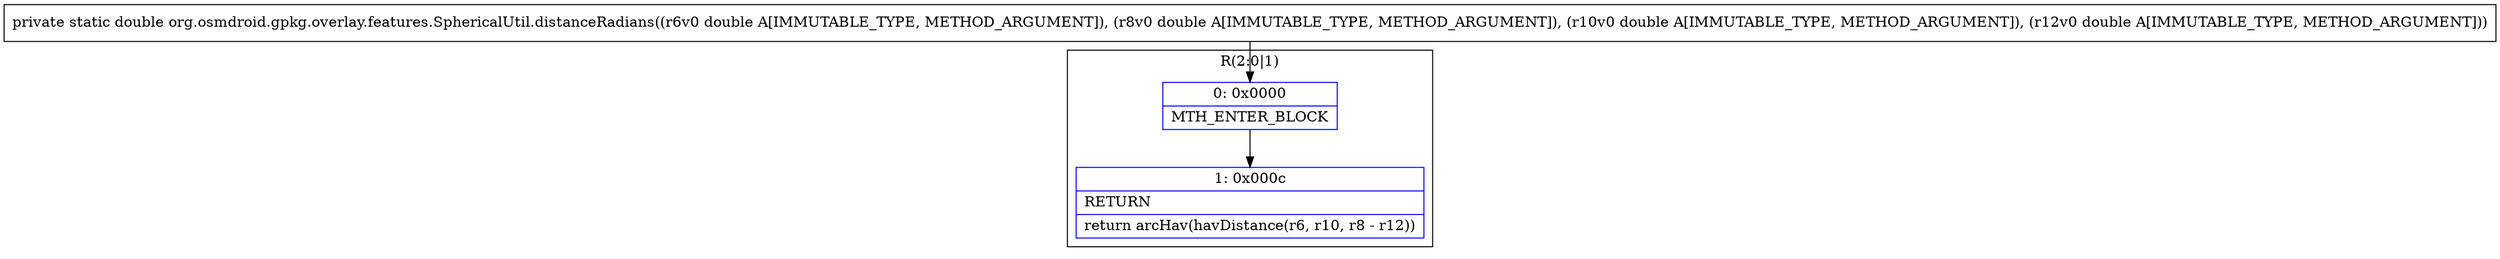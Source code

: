 digraph "CFG fororg.osmdroid.gpkg.overlay.features.SphericalUtil.distanceRadians(DDDD)D" {
subgraph cluster_Region_767688823 {
label = "R(2:0|1)";
node [shape=record,color=blue];
Node_0 [shape=record,label="{0\:\ 0x0000|MTH_ENTER_BLOCK\l}"];
Node_1 [shape=record,label="{1\:\ 0x000c|RETURN\l|return arcHav(havDistance(r6, r10, r8 \- r12))\l}"];
}
MethodNode[shape=record,label="{private static double org.osmdroid.gpkg.overlay.features.SphericalUtil.distanceRadians((r6v0 double A[IMMUTABLE_TYPE, METHOD_ARGUMENT]), (r8v0 double A[IMMUTABLE_TYPE, METHOD_ARGUMENT]), (r10v0 double A[IMMUTABLE_TYPE, METHOD_ARGUMENT]), (r12v0 double A[IMMUTABLE_TYPE, METHOD_ARGUMENT])) }"];
MethodNode -> Node_0;
Node_0 -> Node_1;
}

